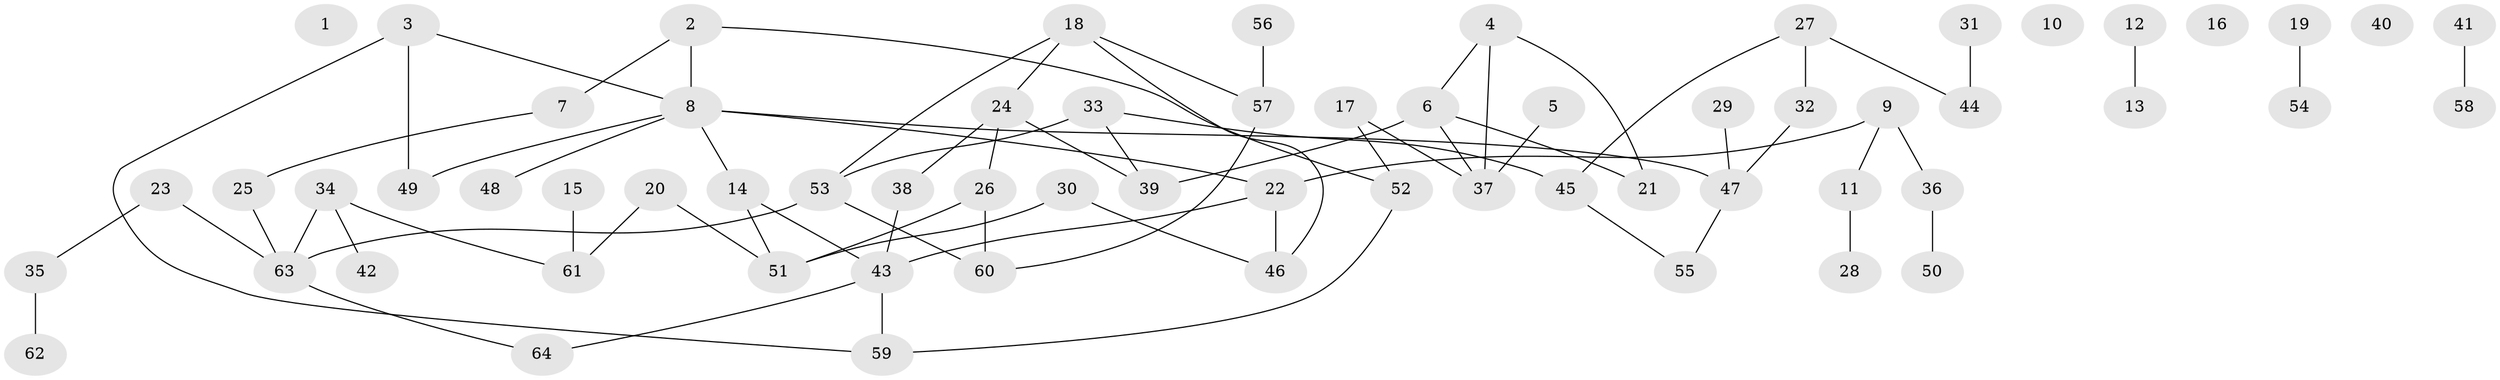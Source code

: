 // Generated by graph-tools (version 1.1) at 2025/25/03/09/25 03:25:24]
// undirected, 64 vertices, 74 edges
graph export_dot {
graph [start="1"]
  node [color=gray90,style=filled];
  1;
  2;
  3;
  4;
  5;
  6;
  7;
  8;
  9;
  10;
  11;
  12;
  13;
  14;
  15;
  16;
  17;
  18;
  19;
  20;
  21;
  22;
  23;
  24;
  25;
  26;
  27;
  28;
  29;
  30;
  31;
  32;
  33;
  34;
  35;
  36;
  37;
  38;
  39;
  40;
  41;
  42;
  43;
  44;
  45;
  46;
  47;
  48;
  49;
  50;
  51;
  52;
  53;
  54;
  55;
  56;
  57;
  58;
  59;
  60;
  61;
  62;
  63;
  64;
  2 -- 7;
  2 -- 8;
  2 -- 52;
  3 -- 8;
  3 -- 49;
  3 -- 59;
  4 -- 6;
  4 -- 21;
  4 -- 37;
  5 -- 37;
  6 -- 21;
  6 -- 37;
  6 -- 39;
  7 -- 25;
  8 -- 14;
  8 -- 22;
  8 -- 47;
  8 -- 48;
  8 -- 49;
  9 -- 11;
  9 -- 22;
  9 -- 36;
  11 -- 28;
  12 -- 13;
  14 -- 43;
  14 -- 51;
  15 -- 61;
  17 -- 37;
  17 -- 52;
  18 -- 24;
  18 -- 46;
  18 -- 53;
  18 -- 57;
  19 -- 54;
  20 -- 51;
  20 -- 61;
  22 -- 43;
  22 -- 46;
  23 -- 35;
  23 -- 63;
  24 -- 26;
  24 -- 38;
  24 -- 39;
  25 -- 63;
  26 -- 51;
  26 -- 60;
  27 -- 32;
  27 -- 44;
  27 -- 45;
  29 -- 47;
  30 -- 46;
  30 -- 51;
  31 -- 44;
  32 -- 47;
  33 -- 39;
  33 -- 45;
  33 -- 53;
  34 -- 42;
  34 -- 61;
  34 -- 63;
  35 -- 62;
  36 -- 50;
  38 -- 43;
  41 -- 58;
  43 -- 59;
  43 -- 64;
  45 -- 55;
  47 -- 55;
  52 -- 59;
  53 -- 60;
  53 -- 63;
  56 -- 57;
  57 -- 60;
  63 -- 64;
}
